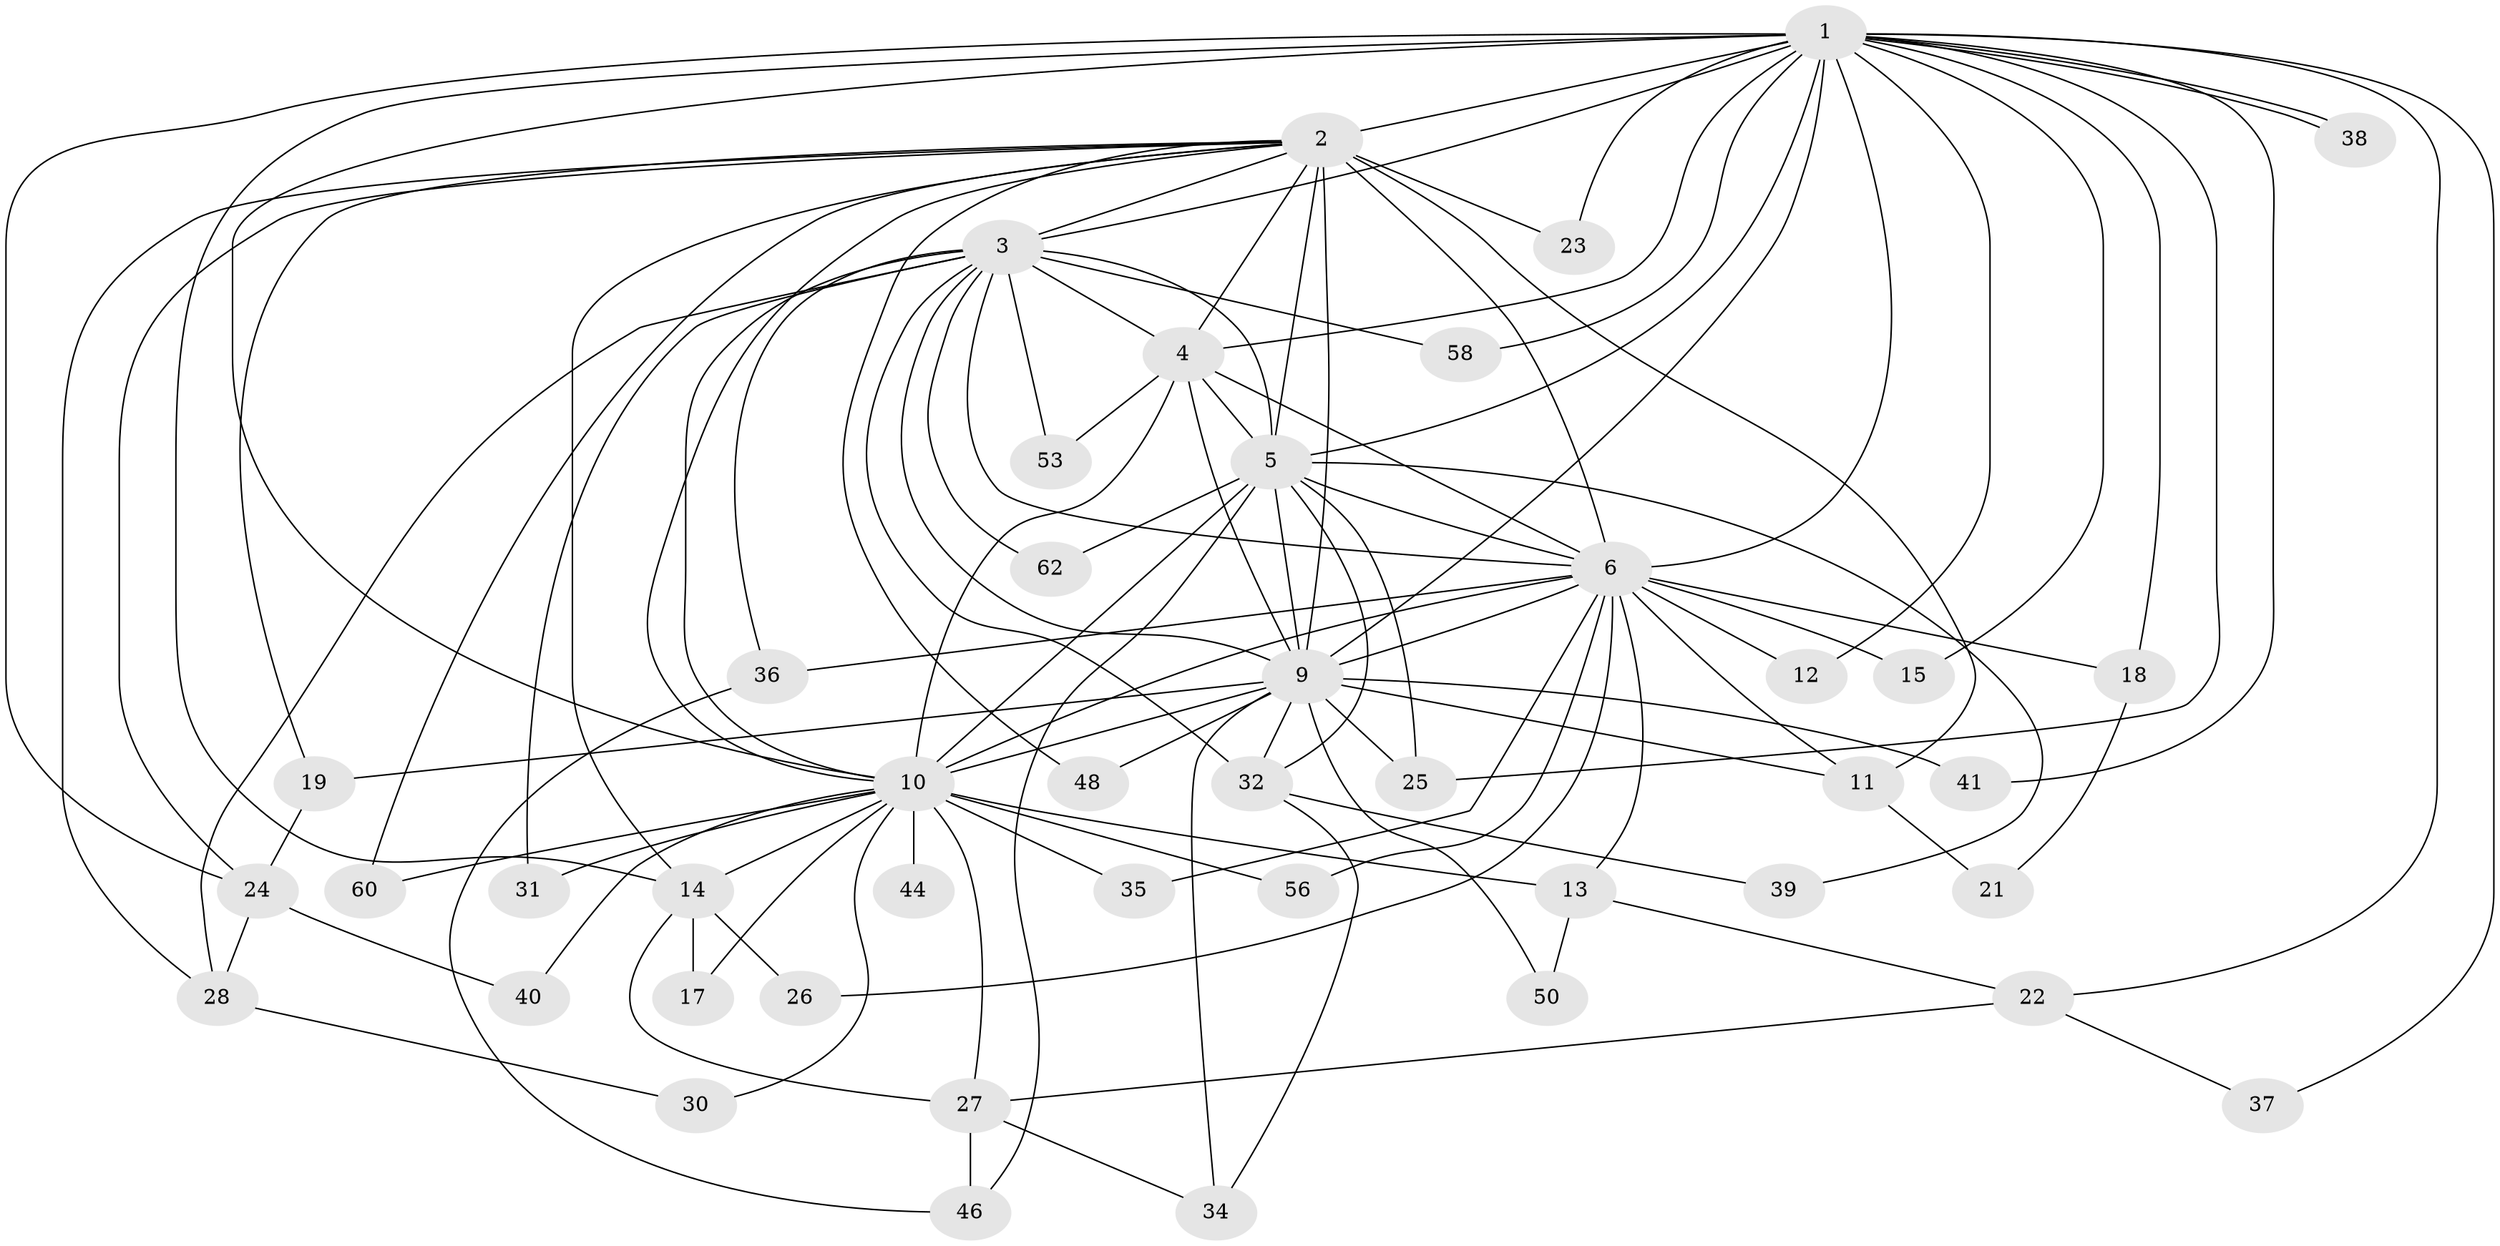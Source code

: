 // Generated by graph-tools (version 1.1) at 2025/23/03/03/25 07:23:38]
// undirected, 44 vertices, 108 edges
graph export_dot {
graph [start="1"]
  node [color=gray90,style=filled];
  1 [super="+49"];
  2 [super="+16"];
  3 [super="+55"];
  4 [super="+33"];
  5 [super="+7"];
  6 [super="+8"];
  9 [super="+52"];
  10 [super="+43"];
  11 [super="+20"];
  12;
  13 [super="+42"];
  14 [super="+29"];
  15;
  17;
  18;
  19;
  21;
  22 [super="+45"];
  23;
  24 [super="+51"];
  25 [super="+54"];
  26;
  27;
  28 [super="+57"];
  30;
  31;
  32 [super="+59"];
  34 [super="+61"];
  35;
  36;
  37;
  38;
  39;
  40;
  41;
  44;
  46 [super="+47"];
  48;
  50;
  53;
  56;
  58;
  60;
  62;
  1 -- 2;
  1 -- 3 [weight=2];
  1 -- 4;
  1 -- 5 [weight=2];
  1 -- 6 [weight=2];
  1 -- 9;
  1 -- 10;
  1 -- 12;
  1 -- 14;
  1 -- 15;
  1 -- 18;
  1 -- 22;
  1 -- 23;
  1 -- 24;
  1 -- 25;
  1 -- 37;
  1 -- 38;
  1 -- 38;
  1 -- 41;
  1 -- 58;
  2 -- 3;
  2 -- 4;
  2 -- 5 [weight=2];
  2 -- 6 [weight=2];
  2 -- 9 [weight=2];
  2 -- 10;
  2 -- 11 [weight=2];
  2 -- 14;
  2 -- 19;
  2 -- 23;
  2 -- 60;
  2 -- 24;
  2 -- 48;
  2 -- 28;
  3 -- 4;
  3 -- 5 [weight=2];
  3 -- 6 [weight=2];
  3 -- 9;
  3 -- 10;
  3 -- 28;
  3 -- 31;
  3 -- 36;
  3 -- 53 [weight=2];
  3 -- 58;
  3 -- 62;
  3 -- 32;
  4 -- 5 [weight=2];
  4 -- 6 [weight=2];
  4 -- 9 [weight=2];
  4 -- 10;
  4 -- 53;
  5 -- 6 [weight=4];
  5 -- 9 [weight=2];
  5 -- 10 [weight=3];
  5 -- 25;
  5 -- 32;
  5 -- 62;
  5 -- 39;
  5 -- 46;
  6 -- 9 [weight=2];
  6 -- 10 [weight=2];
  6 -- 13;
  6 -- 15;
  6 -- 26;
  6 -- 56;
  6 -- 35;
  6 -- 36;
  6 -- 11;
  6 -- 12;
  6 -- 18;
  9 -- 10;
  9 -- 19;
  9 -- 32;
  9 -- 34;
  9 -- 41;
  9 -- 48;
  9 -- 50;
  9 -- 25;
  9 -- 11;
  10 -- 13 [weight=2];
  10 -- 17;
  10 -- 27;
  10 -- 30;
  10 -- 31;
  10 -- 35;
  10 -- 40;
  10 -- 44 [weight=2];
  10 -- 56;
  10 -- 60;
  10 -- 14;
  11 -- 21;
  13 -- 22;
  13 -- 50;
  14 -- 17;
  14 -- 26;
  14 -- 27;
  18 -- 21;
  19 -- 24;
  22 -- 37;
  22 -- 27;
  24 -- 28;
  24 -- 40;
  27 -- 34;
  27 -- 46;
  28 -- 30;
  32 -- 39;
  32 -- 34;
  36 -- 46;
}
